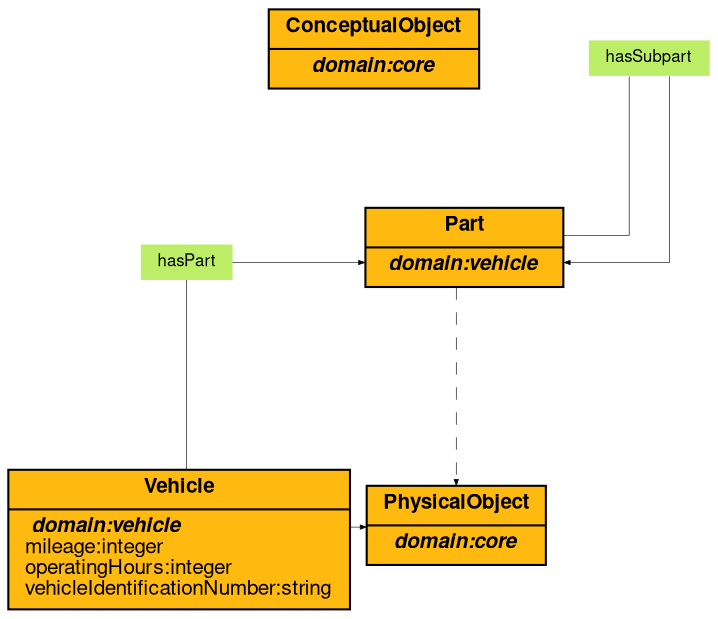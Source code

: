 digraph vehicle_ontology {
	graph [fontname="Helvetica,Arial,sans-serif" fontsize=10 layout=neato overlap=false splines=ortho]
	node [fillcolor=darkgoldenrod1 fontname="Helvetica,Arial,sans-serif" fontsize=10 shape=record]
	edge [arrowsize=0.3 fontname="Helvetica,Arial,sans-serif" fontsize=10 penwidth=0.3]
	ConceptualObject [label=<{<b>ConceptualObject</b> | <i><b> domain:core</b></i> <br align="left"/>}> style=filled]
	PhysicalObject [label=<{<b>PhysicalObject</b> | <i><b> domain:core</b></i> <br align="left"/>}> style=filled]
	Part [label=<{<b>Part</b> | <i><b> domain:vehicle</b></i> <br align="left"/>}> style=filled]
	Vehicle [label=<{<b>Vehicle</b> | <i><b> domain:vehicle</b></i> <br align="left"/>mileage:integer<br align="left"/>operatingHours:integer<br align="left"/>vehicleIdentificationNumber:string<br align="left"/>}> style=filled]
	hasPart [label=hasPart fillcolor=darkolivegreen2 fontsize=8 height=0 shape=plaintext style=filled width=0]
	hasSubpart [label=hasSubpart fillcolor=darkolivegreen2 fontsize=8 height=0 shape=plaintext style=filled width=0]
	Vehicle -> hasPart [arrowhead=none]
	hasPart -> Part
	Part -> hasSubpart [arrowhead=none]
	hasSubpart -> Part
	Part -> PhysicalObject [style=dashed]
	Vehicle -> PhysicalObject [style=dashed]
}
